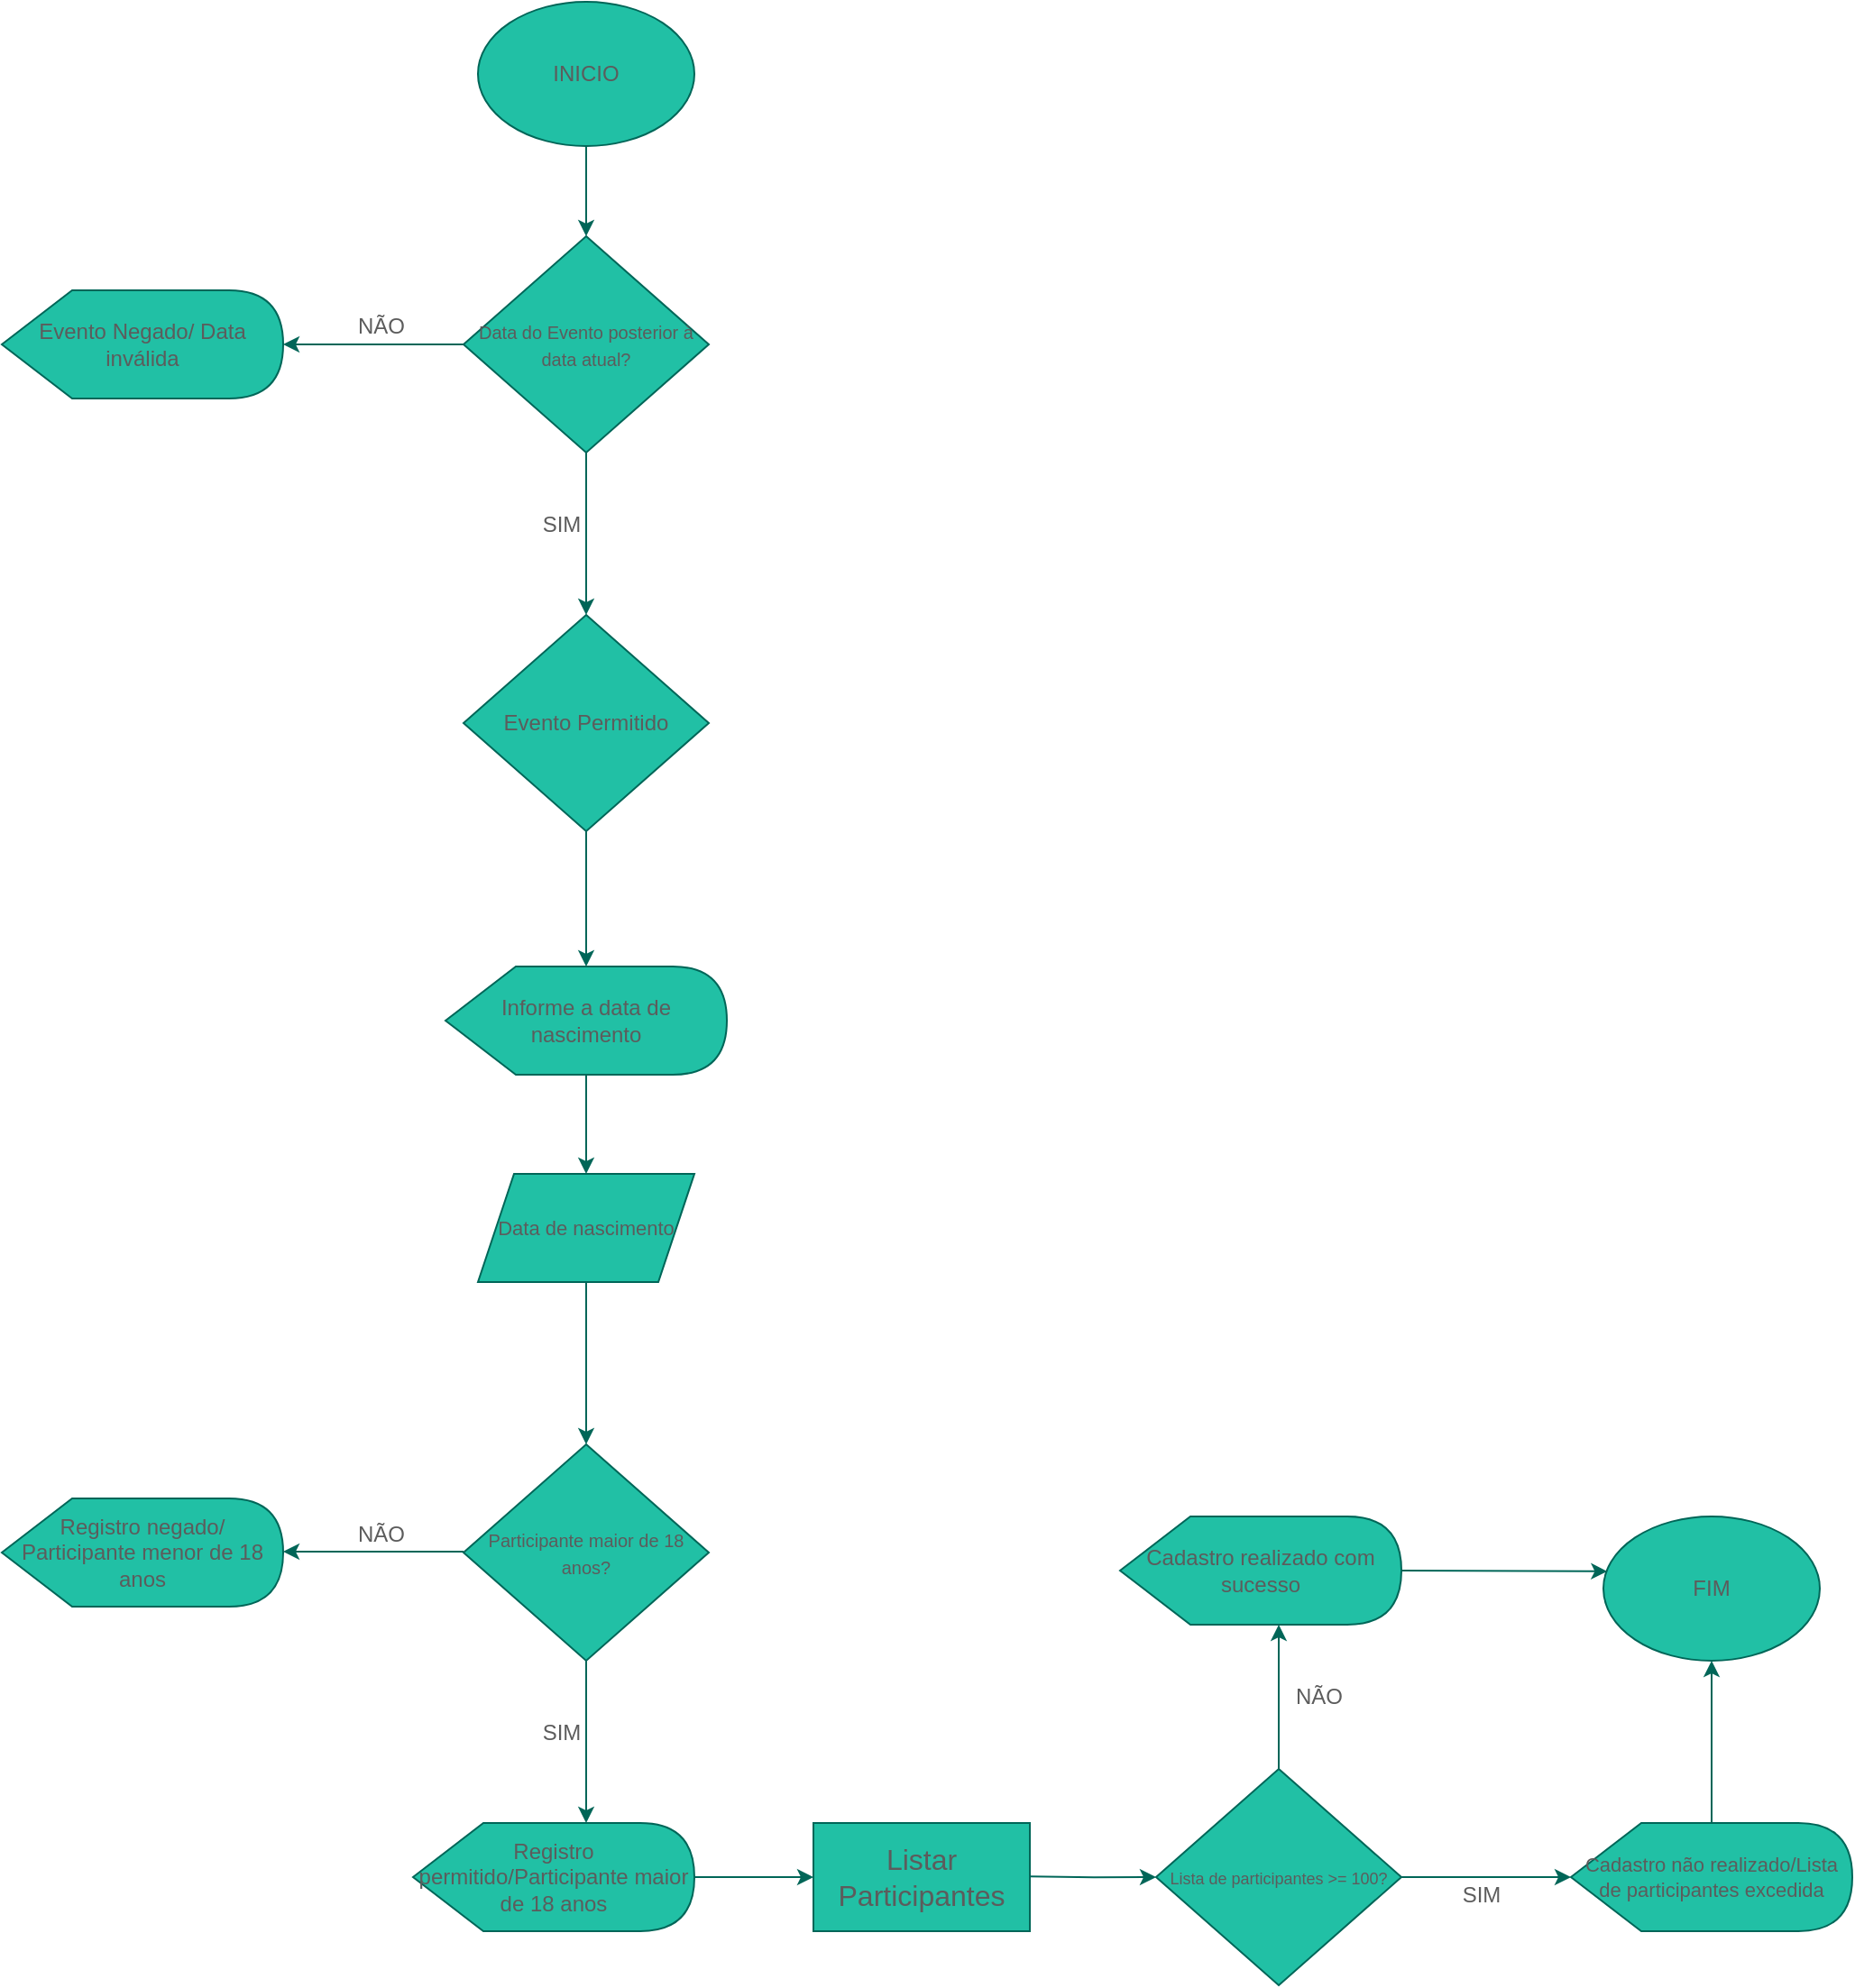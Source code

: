 <mxfile version="20.2.3" type="github">
  <diagram id="jaZjm8k3y3vcq70dD0Iu" name="Página-1">
    <mxGraphModel dx="1089" dy="662" grid="1" gridSize="10" guides="1" tooltips="1" connect="1" arrows="1" fold="1" page="1" pageScale="1" pageWidth="827" pageHeight="1169" math="0" shadow="0">
      <root>
        <mxCell id="0" />
        <mxCell id="1" parent="0" />
        <mxCell id="PNA1Nb8l7Fp1temDnod0-9" value="" style="edgeStyle=orthogonalEdgeStyle;orthogonalLoop=1;jettySize=auto;html=1;fontSize=12;rounded=0;strokeColor=#006658;fontColor=#5C5C5C;" edge="1" parent="1" source="PNA1Nb8l7Fp1temDnod0-1" target="PNA1Nb8l7Fp1temDnod0-4">
          <mxGeometry relative="1" as="geometry" />
        </mxCell>
        <mxCell id="PNA1Nb8l7Fp1temDnod0-1" value="INICIO" style="ellipse;whiteSpace=wrap;html=1;fillColor=#21C0A5;strokeColor=#006658;fontColor=#5C5C5C;" vertex="1" parent="1">
          <mxGeometry x="354" y="20" width="120" height="80" as="geometry" />
        </mxCell>
        <mxCell id="PNA1Nb8l7Fp1temDnod0-10" value="NÃO" style="edgeStyle=orthogonalEdgeStyle;orthogonalLoop=1;jettySize=auto;html=1;fontSize=12;rounded=0;strokeColor=#006658;fontColor=#5C5C5C;" edge="1" parent="1" source="PNA1Nb8l7Fp1temDnod0-4" target="PNA1Nb8l7Fp1temDnod0-6">
          <mxGeometry x="-0.08" y="-10" relative="1" as="geometry">
            <mxPoint as="offset" />
          </mxGeometry>
        </mxCell>
        <mxCell id="PNA1Nb8l7Fp1temDnod0-13" value="SIM" style="edgeStyle=orthogonalEdgeStyle;orthogonalLoop=1;jettySize=auto;html=1;fontSize=12;rounded=0;strokeColor=#006658;fontColor=#5C5C5C;" edge="1" parent="1" source="PNA1Nb8l7Fp1temDnod0-4">
          <mxGeometry x="-0.111" y="-14" relative="1" as="geometry">
            <mxPoint x="414" y="360" as="targetPoint" />
            <mxPoint as="offset" />
          </mxGeometry>
        </mxCell>
        <mxCell id="PNA1Nb8l7Fp1temDnod0-4" value="&lt;font style=&quot;font-size: 10px;&quot;&gt;Data do Evento posterior à data atual?&lt;/font&gt;" style="rhombus;whiteSpace=wrap;html=1;fillColor=#21C0A5;strokeColor=#006658;fontColor=#5C5C5C;" vertex="1" parent="1">
          <mxGeometry x="346" y="150" width="136" height="120" as="geometry" />
        </mxCell>
        <mxCell id="PNA1Nb8l7Fp1temDnod0-6" value="&lt;font style=&quot;font-size: 12px;&quot;&gt;Evento Negado/ Data inválida&lt;/font&gt;" style="shape=display;whiteSpace=wrap;html=1;fontSize=10;fillColor=#21C0A5;strokeColor=#006658;fontColor=#5C5C5C;" vertex="1" parent="1">
          <mxGeometry x="90" y="180" width="156" height="60" as="geometry" />
        </mxCell>
        <mxCell id="PNA1Nb8l7Fp1temDnod0-14" value="&lt;font style=&quot;font-size: 10px;&quot;&gt;Participante maior de 18 anos?&lt;/font&gt;" style="rhombus;whiteSpace=wrap;html=1;fillColor=#21C0A5;strokeColor=#006658;fontColor=#5C5C5C;" vertex="1" parent="1">
          <mxGeometry x="346" y="820" width="136" height="120" as="geometry" />
        </mxCell>
        <mxCell id="PNA1Nb8l7Fp1temDnod0-15" value="NÃO" style="edgeStyle=orthogonalEdgeStyle;orthogonalLoop=1;jettySize=auto;html=1;fontSize=12;rounded=0;strokeColor=#006658;fontColor=#5C5C5C;" edge="1" parent="1">
          <mxGeometry x="-0.08" y="-10" relative="1" as="geometry">
            <mxPoint x="346" y="879.5" as="sourcePoint" />
            <mxPoint x="246" y="879.5" as="targetPoint" />
            <mxPoint as="offset" />
          </mxGeometry>
        </mxCell>
        <mxCell id="PNA1Nb8l7Fp1temDnod0-16" value="&lt;font style=&quot;font-size: 12px;&quot;&gt;Registro negado/ Participante menor de 18 anos&lt;/font&gt;" style="shape=display;whiteSpace=wrap;html=1;fontSize=10;fillColor=#21C0A5;strokeColor=#006658;fontColor=#5C5C5C;" vertex="1" parent="1">
          <mxGeometry x="90" y="850" width="156" height="60" as="geometry" />
        </mxCell>
        <mxCell id="PNA1Nb8l7Fp1temDnod0-17" value="SIM" style="edgeStyle=orthogonalEdgeStyle;orthogonalLoop=1;jettySize=auto;html=1;fontSize=12;rounded=0;strokeColor=#006658;fontColor=#5C5C5C;" edge="1" parent="1">
          <mxGeometry x="-0.111" y="-14" relative="1" as="geometry">
            <mxPoint x="414" y="1030" as="targetPoint" />
            <mxPoint x="414" y="940" as="sourcePoint" />
            <mxPoint as="offset" />
          </mxGeometry>
        </mxCell>
        <mxCell id="PNA1Nb8l7Fp1temDnod0-20" value="" style="edgeStyle=orthogonalEdgeStyle;orthogonalLoop=1;jettySize=auto;html=1;fontSize=12;rounded=0;strokeColor=#006658;fontColor=#5C5C5C;" edge="1" parent="1" source="PNA1Nb8l7Fp1temDnod0-18" target="PNA1Nb8l7Fp1temDnod0-19">
          <mxGeometry relative="1" as="geometry" />
        </mxCell>
        <mxCell id="PNA1Nb8l7Fp1temDnod0-18" value="&lt;font style=&quot;font-size: 12px;&quot;&gt;Evento Permitido&lt;/font&gt;" style="rhombus;whiteSpace=wrap;html=1;fillColor=#21C0A5;strokeColor=#006658;fontColor=#5C5C5C;" vertex="1" parent="1">
          <mxGeometry x="346" y="360" width="136" height="120" as="geometry" />
        </mxCell>
        <mxCell id="PNA1Nb8l7Fp1temDnod0-23" value="" style="edgeStyle=orthogonalEdgeStyle;orthogonalLoop=1;jettySize=auto;html=1;fontSize=12;rounded=0;strokeColor=#006658;fontColor=#5C5C5C;" edge="1" parent="1" source="PNA1Nb8l7Fp1temDnod0-19" target="PNA1Nb8l7Fp1temDnod0-21">
          <mxGeometry relative="1" as="geometry" />
        </mxCell>
        <mxCell id="PNA1Nb8l7Fp1temDnod0-19" value="&lt;font style=&quot;font-size: 12px;&quot;&gt;Informe a data de nascimento&lt;/font&gt;" style="shape=display;whiteSpace=wrap;html=1;fontSize=10;fillColor=#21C0A5;strokeColor=#006658;fontColor=#5C5C5C;" vertex="1" parent="1">
          <mxGeometry x="336" y="555" width="156" height="60" as="geometry" />
        </mxCell>
        <mxCell id="PNA1Nb8l7Fp1temDnod0-24" style="edgeStyle=orthogonalEdgeStyle;orthogonalLoop=1;jettySize=auto;html=1;fontSize=12;rounded=0;strokeColor=#006658;fontColor=#5C5C5C;" edge="1" parent="1" source="PNA1Nb8l7Fp1temDnod0-21">
          <mxGeometry relative="1" as="geometry">
            <mxPoint x="414" y="820" as="targetPoint" />
          </mxGeometry>
        </mxCell>
        <mxCell id="PNA1Nb8l7Fp1temDnod0-21" value="&lt;font style=&quot;font-size: 11px;&quot;&gt;Data de nascimento&lt;/font&gt;" style="shape=parallelogram;perimeter=parallelogramPerimeter;whiteSpace=wrap;html=1;fixedSize=1;fontSize=12;fillColor=#21C0A5;strokeColor=#006658;fontColor=#5C5C5C;" vertex="1" parent="1">
          <mxGeometry x="354" y="670" width="120" height="60" as="geometry" />
        </mxCell>
        <mxCell id="PNA1Nb8l7Fp1temDnod0-29" style="edgeStyle=orthogonalEdgeStyle;orthogonalLoop=1;jettySize=auto;html=1;fontSize=12;endArrow=classic;curved=1;rounded=0;strokeColor=#006658;fontColor=#5C5C5C;" edge="1" parent="1" source="PNA1Nb8l7Fp1temDnod0-25">
          <mxGeometry relative="1" as="geometry">
            <mxPoint x="540" y="1060" as="targetPoint" />
          </mxGeometry>
        </mxCell>
        <mxCell id="PNA1Nb8l7Fp1temDnod0-25" value="&lt;font style=&quot;font-size: 12px;&quot;&gt;Registro permitido/Participante maior de 18 anos&lt;/font&gt;" style="shape=display;whiteSpace=wrap;html=1;fontSize=10;fillColor=#21C0A5;strokeColor=#006658;fontColor=#5C5C5C;" vertex="1" parent="1">
          <mxGeometry x="318" y="1030" width="156" height="60" as="geometry" />
        </mxCell>
        <mxCell id="PNA1Nb8l7Fp1temDnod0-30" value="Listar Participantes" style="whiteSpace=wrap;html=1;fontSize=16;fillColor=#21C0A5;strokeColor=#006658;fontColor=#5C5C5C;" vertex="1" parent="1">
          <mxGeometry x="540" y="1030" width="120" height="60" as="geometry" />
        </mxCell>
        <mxCell id="PNA1Nb8l7Fp1temDnod0-32" style="edgeStyle=orthogonalEdgeStyle;orthogonalLoop=1;jettySize=auto;html=1;fontSize=12;endArrow=classic;startSize=6;endSize=6;rounded=0;entryX=0;entryY=0.5;entryDx=0;entryDy=0;strokeColor=#006658;fontColor=#5C5C5C;" edge="1" parent="1" target="PNA1Nb8l7Fp1temDnod0-33">
          <mxGeometry relative="1" as="geometry">
            <mxPoint x="726" y="1059.58" as="targetPoint" />
            <mxPoint x="660" y="1059.58" as="sourcePoint" />
          </mxGeometry>
        </mxCell>
        <mxCell id="PNA1Nb8l7Fp1temDnod0-36" value="NÃO" style="edgeStyle=orthogonalEdgeStyle;curved=1;rounded=0;orthogonalLoop=1;jettySize=auto;html=1;fontSize=12;endArrow=classic;strokeColor=#006658;fontColor=#5C5C5C;" edge="1" parent="1" source="PNA1Nb8l7Fp1temDnod0-33">
          <mxGeometry y="-22" relative="1" as="geometry">
            <mxPoint x="798.0" y="920" as="targetPoint" />
            <mxPoint as="offset" />
          </mxGeometry>
        </mxCell>
        <mxCell id="PNA1Nb8l7Fp1temDnod0-40" value="SIM" style="edgeStyle=orthogonalEdgeStyle;curved=1;orthogonalLoop=1;jettySize=auto;html=1;fontSize=12;endArrow=classic;startSize=6;endSize=6;rounded=0;strokeColor=#006658;fontColor=#5C5C5C;" edge="1" parent="1" source="PNA1Nb8l7Fp1temDnod0-33">
          <mxGeometry x="-0.064" y="-10" relative="1" as="geometry">
            <mxPoint x="960" y="1060.0" as="targetPoint" />
            <mxPoint as="offset" />
          </mxGeometry>
        </mxCell>
        <mxCell id="PNA1Nb8l7Fp1temDnod0-33" value="&lt;font style=&quot;font-size: 9px;&quot;&gt;Lista de participantes &amp;gt;= 100?&lt;/font&gt;" style="rhombus;whiteSpace=wrap;html=1;fillColor=#21C0A5;strokeColor=#006658;fontColor=#5C5C5C;" vertex="1" parent="1">
          <mxGeometry x="730" y="1000" width="136" height="120" as="geometry" />
        </mxCell>
        <mxCell id="PNA1Nb8l7Fp1temDnod0-43" style="edgeStyle=orthogonalEdgeStyle;shape=connector;curved=1;rounded=0;orthogonalLoop=1;jettySize=auto;html=1;fontFamily=Helvetica;fontSize=11;fontColor=#5C5C5C;endArrow=classic;strokeColor=#006658;entryX=0.018;entryY=0.381;entryDx=0;entryDy=0;entryPerimeter=0;" edge="1" parent="1" source="PNA1Nb8l7Fp1temDnod0-39" target="PNA1Nb8l7Fp1temDnod0-44">
          <mxGeometry relative="1" as="geometry">
            <mxPoint x="960" y="890" as="targetPoint" />
          </mxGeometry>
        </mxCell>
        <mxCell id="PNA1Nb8l7Fp1temDnod0-39" value="&lt;span style=&quot;font-size: 12px;&quot;&gt;Cadastro realizado com sucesso&lt;/span&gt;" style="shape=display;whiteSpace=wrap;html=1;fontSize=10;fillColor=#21C0A5;strokeColor=#006658;fontColor=#5C5C5C;" vertex="1" parent="1">
          <mxGeometry x="710" y="860" width="156" height="60" as="geometry" />
        </mxCell>
        <mxCell id="PNA1Nb8l7Fp1temDnod0-42" style="edgeStyle=orthogonalEdgeStyle;shape=connector;curved=1;rounded=0;orthogonalLoop=1;jettySize=auto;html=1;fontFamily=Helvetica;fontSize=11;fontColor=#5C5C5C;endArrow=classic;strokeColor=#006658;" edge="1" parent="1" source="PNA1Nb8l7Fp1temDnod0-41">
          <mxGeometry relative="1" as="geometry">
            <mxPoint x="1038" y="940" as="targetPoint" />
          </mxGeometry>
        </mxCell>
        <mxCell id="PNA1Nb8l7Fp1temDnod0-41" value="&lt;font style=&quot;font-size: 11px;&quot;&gt;Cadastro não realizado/Lista de participantes excedida&lt;/font&gt;" style="shape=display;whiteSpace=wrap;html=1;fontSize=10;fillColor=#21C0A5;strokeColor=#006658;fontColor=#5C5C5C;" vertex="1" parent="1">
          <mxGeometry x="960" y="1030" width="156" height="60" as="geometry" />
        </mxCell>
        <mxCell id="PNA1Nb8l7Fp1temDnod0-44" value="FIM" style="ellipse;whiteSpace=wrap;html=1;fillColor=#21C0A5;strokeColor=#006658;fontColor=#5C5C5C;" vertex="1" parent="1">
          <mxGeometry x="978" y="860" width="120" height="80" as="geometry" />
        </mxCell>
      </root>
    </mxGraphModel>
  </diagram>
</mxfile>
